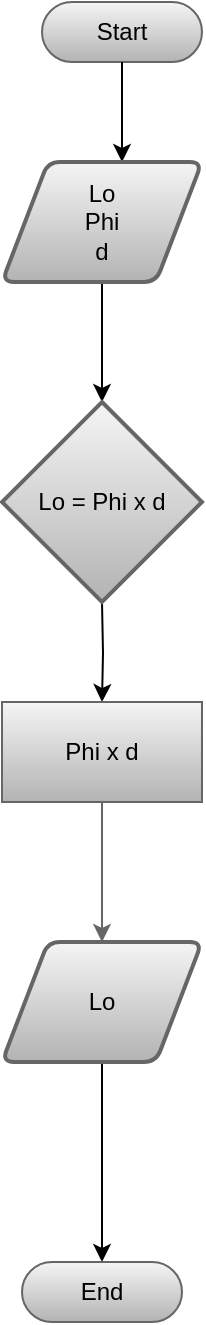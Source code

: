 <mxfile version="22.0.4" type="github">
  <diagram name="Page-1" id="Mdexz_Sfeo060WgDEI17">
    <mxGraphModel dx="880" dy="425" grid="1" gridSize="10" guides="1" tooltips="1" connect="1" arrows="1" fold="1" page="1" pageScale="1" pageWidth="850" pageHeight="1100" math="0" shadow="0">
      <root>
        <mxCell id="0" />
        <mxCell id="1" parent="0" />
        <mxCell id="FGNxBJC4txxLCURp01Lw-1" value="Start" style="html=1;dashed=0;whiteSpace=wrap;shape=mxgraph.dfd.start;fillColor=#f5f5f5;gradientColor=#b3b3b3;strokeColor=#666666;" vertex="1" parent="1">
          <mxGeometry x="385" y="50" width="80" height="30" as="geometry" />
        </mxCell>
        <mxCell id="FGNxBJC4txxLCURp01Lw-3" style="edgeStyle=orthogonalEdgeStyle;rounded=0;orthogonalLoop=1;jettySize=auto;html=1;exitX=0.5;exitY=0.5;exitDx=0;exitDy=15;exitPerimeter=0;entryX=0.6;entryY=0;entryDx=0;entryDy=0;entryPerimeter=0;" edge="1" parent="1" source="FGNxBJC4txxLCURp01Lw-1" target="FGNxBJC4txxLCURp01Lw-11">
          <mxGeometry relative="1" as="geometry">
            <mxPoint x="425" y="150" as="targetPoint" />
          </mxGeometry>
        </mxCell>
        <mxCell id="FGNxBJC4txxLCURp01Lw-12" style="edgeStyle=orthogonalEdgeStyle;rounded=0;orthogonalLoop=1;jettySize=auto;html=1;exitX=0.5;exitY=1;exitDx=0;exitDy=0;" edge="1" parent="1" source="FGNxBJC4txxLCURp01Lw-11" target="FGNxBJC4txxLCURp01Lw-20">
          <mxGeometry relative="1" as="geometry">
            <mxPoint x="415" y="250" as="targetPoint" />
          </mxGeometry>
        </mxCell>
        <mxCell id="FGNxBJC4txxLCURp01Lw-11" value="&lt;div&gt;Lo&lt;/div&gt;&lt;div&gt;Phi&lt;/div&gt;&lt;div&gt;d&lt;br&gt;&lt;/div&gt;" style="shape=parallelogram;html=1;strokeWidth=2;perimeter=parallelogramPerimeter;whiteSpace=wrap;rounded=1;arcSize=12;size=0.23;fillColor=#f5f5f5;gradientColor=#b3b3b3;strokeColor=#666666;" vertex="1" parent="1">
          <mxGeometry x="365" y="130" width="100" height="60" as="geometry" />
        </mxCell>
        <mxCell id="FGNxBJC4txxLCURp01Lw-14" style="edgeStyle=orthogonalEdgeStyle;rounded=0;orthogonalLoop=1;jettySize=auto;html=1;exitX=0.5;exitY=1;exitDx=0;exitDy=0;" edge="1" parent="1" target="FGNxBJC4txxLCURp01Lw-21">
          <mxGeometry relative="1" as="geometry">
            <mxPoint x="415" y="400" as="targetPoint" />
            <mxPoint x="415" y="350" as="sourcePoint" />
          </mxGeometry>
        </mxCell>
        <mxCell id="FGNxBJC4txxLCURp01Lw-18" style="edgeStyle=orthogonalEdgeStyle;rounded=0;orthogonalLoop=1;jettySize=auto;html=1;exitX=0.5;exitY=1;exitDx=0;exitDy=0;" edge="1" parent="1" source="FGNxBJC4txxLCURp01Lw-17" target="FGNxBJC4txxLCURp01Lw-19">
          <mxGeometry relative="1" as="geometry">
            <mxPoint x="415" y="680" as="targetPoint" />
          </mxGeometry>
        </mxCell>
        <mxCell id="FGNxBJC4txxLCURp01Lw-17" value="Lo" style="shape=parallelogram;html=1;strokeWidth=2;perimeter=parallelogramPerimeter;whiteSpace=wrap;rounded=1;arcSize=12;size=0.23;fillColor=#f5f5f5;gradientColor=#b3b3b3;strokeColor=#666666;" vertex="1" parent="1">
          <mxGeometry x="365" y="520" width="100" height="60" as="geometry" />
        </mxCell>
        <mxCell id="FGNxBJC4txxLCURp01Lw-19" value="End" style="html=1;dashed=0;whiteSpace=wrap;shape=mxgraph.dfd.start;fillColor=#f5f5f5;gradientColor=#b3b3b3;strokeColor=#666666;" vertex="1" parent="1">
          <mxGeometry x="375" y="680" width="80" height="30" as="geometry" />
        </mxCell>
        <mxCell id="FGNxBJC4txxLCURp01Lw-20" value="Lo = Phi x d" style="strokeWidth=2;html=1;shape=mxgraph.flowchart.decision;whiteSpace=wrap;fillColor=#f5f5f5;gradientColor=#b3b3b3;strokeColor=#666666;" vertex="1" parent="1">
          <mxGeometry x="365" y="250" width="100" height="100" as="geometry" />
        </mxCell>
        <mxCell id="FGNxBJC4txxLCURp01Lw-22" style="edgeStyle=orthogonalEdgeStyle;rounded=0;orthogonalLoop=1;jettySize=auto;html=1;exitX=0.5;exitY=1;exitDx=0;exitDy=0;entryX=0.5;entryY=0;entryDx=0;entryDy=0;fillColor=#f5f5f5;gradientColor=#b3b3b3;strokeColor=#666666;" edge="1" parent="1" source="FGNxBJC4txxLCURp01Lw-21" target="FGNxBJC4txxLCURp01Lw-17">
          <mxGeometry relative="1" as="geometry" />
        </mxCell>
        <mxCell id="FGNxBJC4txxLCURp01Lw-21" value="Phi x d" style="html=1;dashed=0;whiteSpace=wrap;fillColor=#f5f5f5;gradientColor=#b3b3b3;strokeColor=#666666;" vertex="1" parent="1">
          <mxGeometry x="365" y="400" width="100" height="50" as="geometry" />
        </mxCell>
      </root>
    </mxGraphModel>
  </diagram>
</mxfile>
